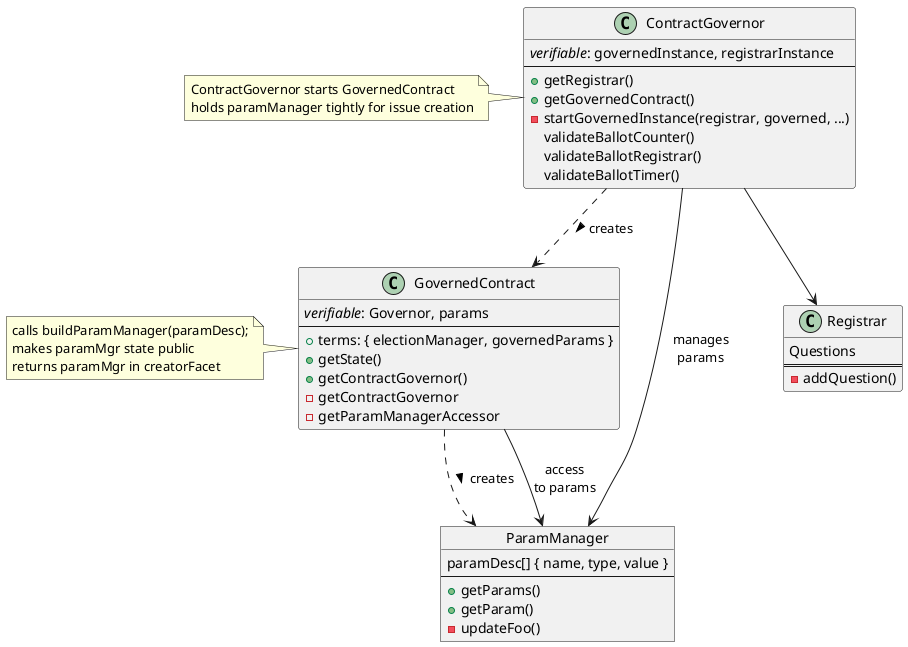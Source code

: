 @startuml contract governance

Object ParamManager {
    paramDesc[] { name, type, value }
    --
    +getParams()
    +getParam()
    -updateFoo()
}

class GovernedContract {
    <i>verifiable</i>: Governor, params
    --
    +terms: { electionManager, governedParams }
    +getState()
    +getContractGovernor()
    -getContractGovernor
    -getParamManagerAccessor
}
note  left : calls buildParamManager(paramDesc);\nmakes paramMgr state public\nreturns paramMgr in creatorFacet

class ContractGovernor {
    <i>verifiable</i>: governedInstance, registrarInstance
    --
    +getRegistrar()
    +getGovernedContract()
    -startGovernedInstance(registrar, governed, ...)
    validateBallotCounter()
    validateBallotRegistrar()
    validateBallotTimer()
}
note left : ContractGovernor starts GovernedContract\nholds paramManager tightly for issue creation

class Registrar {
    Questions
    ===
    -addQuestion()
}

GovernedContract ..> ParamManager : creates >
GovernedContract --> ParamManager : access\nto params
ContractGovernor ..> GovernedContract : creates >
ContractGovernor --> Registrar
ContractGovernor ==> ParamManager : manages\nparams

@enduml
